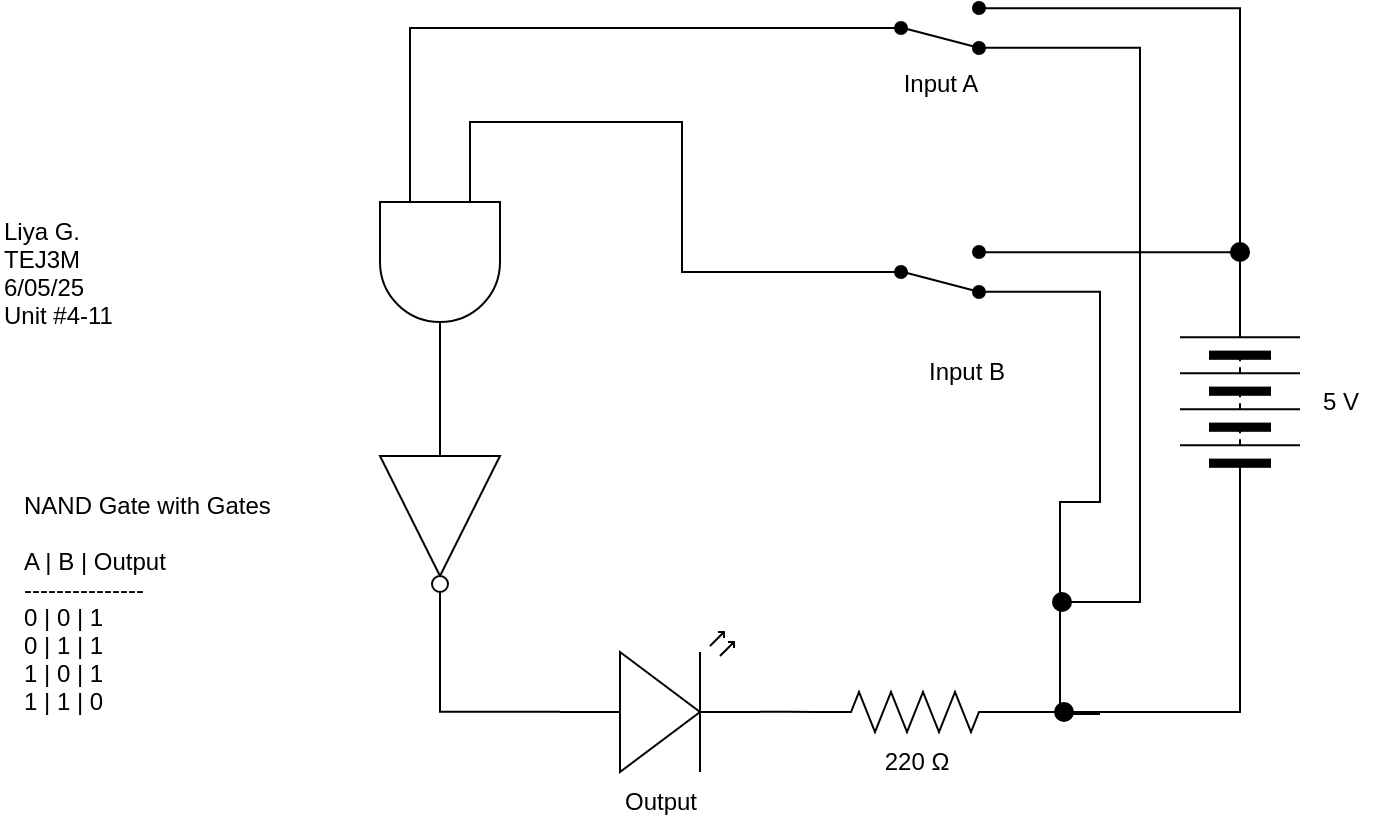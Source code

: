 <mxfile>
    <diagram id="lxNS6SD-v5tsb7eN_0qK" name="Page-1">
        <mxGraphModel dx="766" dy="1830" grid="1" gridSize="10" guides="1" tooltips="1" connect="1" arrows="1" fold="1" page="1" pageScale="1" pageWidth="827" pageHeight="1169" math="0" shadow="0">
            <root>
                <mxCell id="0"/>
                <mxCell id="1" parent="0"/>
                <mxCell id="6" style="edgeStyle=orthogonalEdgeStyle;html=1;endArrow=none;endFill=0;rounded=0;" edge="1" parent="1" source="2" target="5">
                    <mxGeometry relative="1" as="geometry"/>
                </mxCell>
                <mxCell id="2" value="" style="verticalLabelPosition=bottom;shadow=0;dashed=0;align=center;html=1;verticalAlign=top;shape=mxgraph.electrical.logic_gates.logic_gate;operation=and;rotation=90;" vertex="1" parent="1">
                    <mxGeometry x="210" y="-240" width="100" height="60" as="geometry"/>
                </mxCell>
                <mxCell id="3" value="Liya G.&#xa;TEJ3M&#xa;6/05/25&#xa;Unit #4-11" style="text;align=left;verticalAlign=middle;resizable=0;points=[];autosize=1;strokeColor=none;fillColor=none;" vertex="1" parent="1">
                    <mxGeometry x="40" y="-240" width="80" height="70" as="geometry"/>
                </mxCell>
                <mxCell id="4" value="NAND Gate with Gates&#xa;&#xa;A | B | Output&#xa;---------------&#xa;0 | 0 | 1&#xa;0 | 1 | 1&#xa;1 | 0 | 1&#xa;1 | 1 | 0" style="text;align=left;verticalAlign=middle;resizable=0;points=[];autosize=1;strokeColor=none;fillColor=none;" vertex="1" parent="1">
                    <mxGeometry x="50" y="-105" width="150" height="130" as="geometry"/>
                </mxCell>
                <mxCell id="5" value="" style="verticalLabelPosition=bottom;shadow=0;dashed=0;align=center;html=1;verticalAlign=top;shape=mxgraph.electrical.logic_gates.inverter_2;rotation=90;" vertex="1" parent="1">
                    <mxGeometry x="210" y="-110" width="100" height="60" as="geometry"/>
                </mxCell>
                <mxCell id="27" style="edgeStyle=orthogonalEdgeStyle;html=1;exitX=1;exitY=0.12;exitDx=0;exitDy=0;entryX=1;entryY=0.5;entryDx=0;entryDy=0;endArrow=none;endFill=0;rounded=0;" edge="1" parent="1" source="7" target="9">
                    <mxGeometry relative="1" as="geometry">
                        <mxPoint x="610" y="-350" as="targetPoint"/>
                    </mxGeometry>
                </mxCell>
                <mxCell id="28" style="edgeStyle=orthogonalEdgeStyle;html=1;exitDx=0;exitDy=0;endArrow=none;endFill=0;rounded=0;" edge="1" parent="1" source="30">
                    <mxGeometry relative="1" as="geometry">
                        <mxPoint x="570" y="-30" as="targetPoint"/>
                        <Array as="points">
                            <mxPoint x="570" y="-40"/>
                        </Array>
                    </mxGeometry>
                </mxCell>
                <mxCell id="7" value="" style="html=1;shape=mxgraph.electrical.electro-mechanical.twoWaySwitch;aspect=fixed;elSwitchState=2;flipH=0;flipV=1;fillColor=#000000;" vertex="1" parent="1">
                    <mxGeometry x="472.5" y="-340" width="75" height="26" as="geometry"/>
                </mxCell>
                <mxCell id="8" value="Input A" style="text;html=1;align=center;verticalAlign=middle;resizable=0;points=[];autosize=1;strokeColor=none;fillColor=none;" vertex="1" parent="1">
                    <mxGeometry x="480" y="-314" width="60" height="30" as="geometry"/>
                </mxCell>
                <mxCell id="9" value="" style="pointerEvents=1;verticalLabelPosition=bottom;shadow=0;dashed=0;align=center;html=1;verticalAlign=top;shape=mxgraph.electrical.miscellaneous.batteryStack;rotation=-90;" vertex="1" parent="1">
                    <mxGeometry x="610" y="-170" width="100" height="60" as="geometry"/>
                </mxCell>
                <mxCell id="21" style="edgeStyle=orthogonalEdgeStyle;html=1;exitX=1;exitY=0.12;exitDx=0;exitDy=0;entryX=1;entryY=0.5;entryDx=0;entryDy=0;endArrow=none;endFill=0;rounded=0;" edge="1" parent="1" source="11" target="9">
                    <mxGeometry relative="1" as="geometry"/>
                </mxCell>
                <mxCell id="22" style="edgeStyle=orthogonalEdgeStyle;html=1;endArrow=none;endFill=0;rounded=0;exitX=1;exitY=0.88;exitDx=0;exitDy=0;" edge="1" parent="1" source="11">
                    <mxGeometry relative="1" as="geometry">
                        <mxPoint x="590" y="16" as="targetPoint"/>
                        <mxPoint x="550" y="-193" as="sourcePoint"/>
                        <Array as="points">
                            <mxPoint x="590" y="-195"/>
                            <mxPoint x="590" y="-90"/>
                            <mxPoint x="570" y="-90"/>
                            <mxPoint x="570" y="16"/>
                        </Array>
                    </mxGeometry>
                </mxCell>
                <mxCell id="11" value="" style="html=1;shape=mxgraph.electrical.electro-mechanical.twoWaySwitch;aspect=fixed;elSwitchState=2;flipH=0;flipV=1;fillColor=#000000;" vertex="1" parent="1">
                    <mxGeometry x="472.5" y="-218" width="75" height="26" as="geometry"/>
                </mxCell>
                <mxCell id="12" value="Input B" style="text;html=1;align=center;verticalAlign=middle;resizable=0;points=[];autosize=1;strokeColor=none;fillColor=none;" vertex="1" parent="1">
                    <mxGeometry x="492.5" y="-170" width="60" height="30" as="geometry"/>
                </mxCell>
                <mxCell id="18" style="edgeStyle=orthogonalEdgeStyle;html=1;exitX=1;exitY=0.5;exitDx=0;exitDy=0;exitPerimeter=0;entryX=0;entryY=0.5;entryDx=0;entryDy=0;endArrow=none;endFill=0;rounded=0;" edge="1" parent="1" source="13" target="9">
                    <mxGeometry relative="1" as="geometry"/>
                </mxCell>
                <mxCell id="13" value="" style="pointerEvents=1;verticalLabelPosition=bottom;shadow=0;dashed=0;align=center;html=1;verticalAlign=top;shape=mxgraph.electrical.resistors.resistor_2;rotation=0;flipV=0;flipH=0;" vertex="1" parent="1">
                    <mxGeometry x="447.5" y="5" width="100" height="20" as="geometry"/>
                </mxCell>
                <mxCell id="14" value="220&amp;nbsp;Ω" style="text;html=1;align=center;verticalAlign=middle;resizable=0;points=[];autosize=1;strokeColor=none;fillColor=none;" vertex="1" parent="1">
                    <mxGeometry x="467.5" y="25" width="60" height="30" as="geometry"/>
                </mxCell>
                <mxCell id="15" value="" style="verticalLabelPosition=bottom;shadow=0;dashed=0;align=center;html=1;verticalAlign=top;shape=mxgraph.electrical.opto_electronics.led_2;pointerEvents=1;rotation=-180;flipH=1;flipV=1;" vertex="1" parent="1">
                    <mxGeometry x="320" y="-25" width="100" height="70" as="geometry"/>
                </mxCell>
                <mxCell id="16" style="edgeStyle=orthogonalEdgeStyle;html=1;exitX=1;exitY=0.5;exitDx=0;exitDy=0;exitPerimeter=0;entryX=0;entryY=0.57;entryDx=0;entryDy=0;entryPerimeter=0;rounded=0;endArrow=none;endFill=0;" edge="1" parent="1" source="5" target="15">
                    <mxGeometry relative="1" as="geometry"/>
                </mxCell>
                <mxCell id="17" style="edgeStyle=orthogonalEdgeStyle;html=1;exitX=1;exitY=0.57;exitDx=0;exitDy=0;exitPerimeter=0;entryX=0;entryY=0.5;entryDx=0;entryDy=0;entryPerimeter=0;endArrow=none;endFill=0;rounded=0;" edge="1" parent="1" source="15" target="13">
                    <mxGeometry relative="1" as="geometry"/>
                </mxCell>
                <mxCell id="19" value="5 V" style="text;html=1;align=center;verticalAlign=middle;resizable=0;points=[];autosize=1;strokeColor=none;fillColor=none;" vertex="1" parent="1">
                    <mxGeometry x="690" y="-155" width="40" height="30" as="geometry"/>
                </mxCell>
                <mxCell id="20" style="edgeStyle=orthogonalEdgeStyle;html=1;entryX=0;entryY=0.25;entryDx=0;entryDy=0;entryPerimeter=0;rounded=0;endArrow=none;endFill=0;" edge="1" parent="1" source="11" target="2">
                    <mxGeometry relative="1" as="geometry">
                        <Array as="points">
                            <mxPoint x="381" y="-205"/>
                            <mxPoint x="381" y="-280"/>
                            <mxPoint x="275" y="-280"/>
                        </Array>
                    </mxGeometry>
                </mxCell>
                <mxCell id="23" value="" style="shape=waypoint;sketch=0;size=6;pointerEvents=1;points=[];fillColor=none;resizable=0;rotatable=0;perimeter=centerPerimeter;snapToPoint=1;strokeWidth=3;" vertex="1" parent="1">
                    <mxGeometry x="562" y="5" width="20" height="20" as="geometry"/>
                </mxCell>
                <mxCell id="26" style="edgeStyle=orthogonalEdgeStyle;html=1;exitX=0;exitY=0.5;exitDx=0;exitDy=0;entryX=0;entryY=0.75;entryDx=0;entryDy=0;entryPerimeter=0;rounded=0;endArrow=none;endFill=0;" edge="1" parent="1" source="7" target="2">
                    <mxGeometry relative="1" as="geometry"/>
                </mxCell>
                <mxCell id="31" value="" style="edgeStyle=orthogonalEdgeStyle;html=1;exitX=1;exitY=0.88;exitDx=0;exitDy=0;endArrow=none;endFill=0;rounded=0;" edge="1" parent="1" source="7" target="30">
                    <mxGeometry relative="1" as="geometry">
                        <mxPoint x="570" y="-30" as="targetPoint"/>
                        <mxPoint x="548" y="-317" as="sourcePoint"/>
                        <Array as="points">
                            <mxPoint x="610" y="-317"/>
                            <mxPoint x="610" y="-40"/>
                        </Array>
                    </mxGeometry>
                </mxCell>
                <mxCell id="30" value="" style="shape=waypoint;sketch=0;size=6;pointerEvents=1;points=[];fillColor=none;resizable=0;rotatable=0;perimeter=centerPerimeter;snapToPoint=1;strokeWidth=3;" vertex="1" parent="1">
                    <mxGeometry x="561" y="-50" width="20" height="20" as="geometry"/>
                </mxCell>
                <mxCell id="32" value="" style="shape=waypoint;sketch=0;size=6;pointerEvents=1;points=[];fillColor=none;resizable=0;rotatable=0;perimeter=centerPerimeter;snapToPoint=1;strokeWidth=3;" vertex="1" parent="1">
                    <mxGeometry x="650" y="-225" width="20" height="20" as="geometry"/>
                </mxCell>
                <mxCell id="33" value="Output" style="text;html=1;align=center;verticalAlign=middle;resizable=0;points=[];autosize=1;strokeColor=none;fillColor=none;" vertex="1" parent="1">
                    <mxGeometry x="340" y="45" width="60" height="30" as="geometry"/>
                </mxCell>
            </root>
        </mxGraphModel>
    </diagram>
</mxfile>
